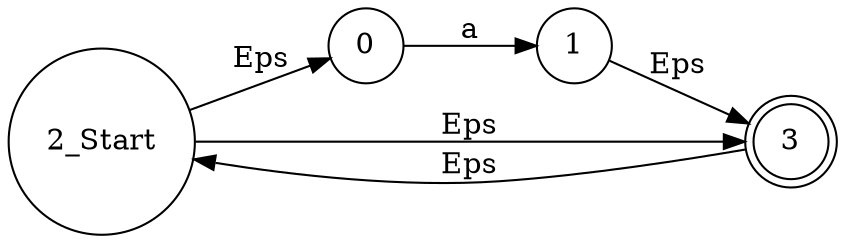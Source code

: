 digraph nfa
{
rankdir = LR
node [shape = circle];
2[shape = circle, label = "2_Start"]
0 -> 1 [label = "a"]

1 -> 3 [label = "Eps"]

2 -> 0 [label = "Eps"]

2 -> 3 [label = "Eps"]

3 -> 2 [label = "Eps"]

3[shape = doublecircle]
}
